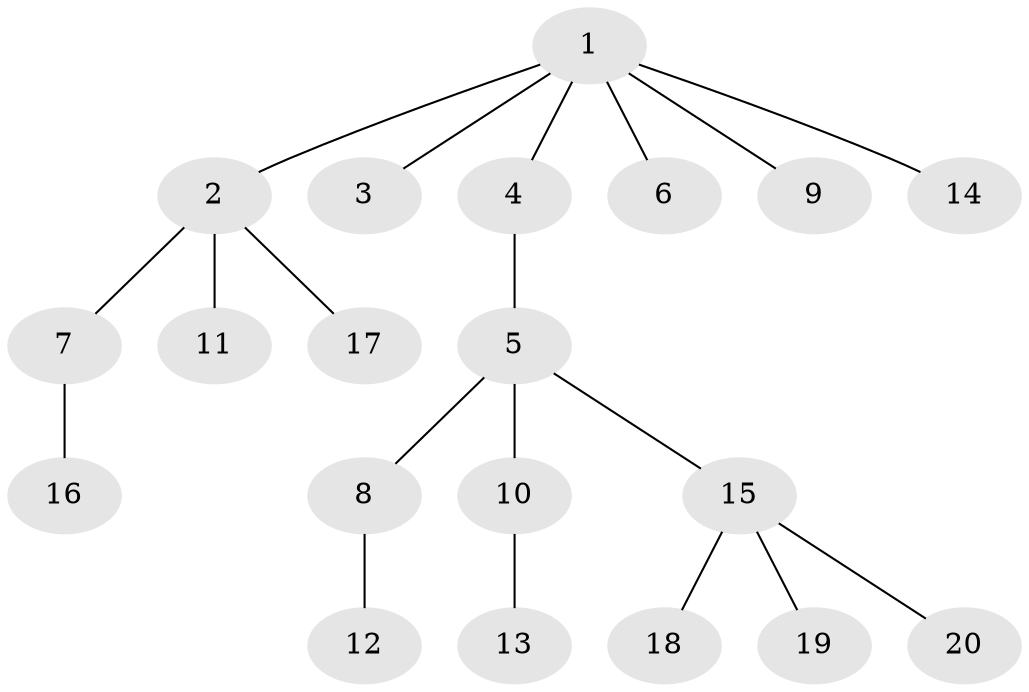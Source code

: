 // Generated by graph-tools (version 1.1) at 2025/46/02/15/25 05:46:28]
// undirected, 20 vertices, 19 edges
graph export_dot {
graph [start="1"]
  node [color=gray90,style=filled];
  1;
  2;
  3;
  4;
  5;
  6;
  7;
  8;
  9;
  10;
  11;
  12;
  13;
  14;
  15;
  16;
  17;
  18;
  19;
  20;
  1 -- 2;
  1 -- 3;
  1 -- 4;
  1 -- 6;
  1 -- 9;
  1 -- 14;
  2 -- 7;
  2 -- 11;
  2 -- 17;
  4 -- 5;
  5 -- 8;
  5 -- 10;
  5 -- 15;
  7 -- 16;
  8 -- 12;
  10 -- 13;
  15 -- 18;
  15 -- 19;
  15 -- 20;
}
